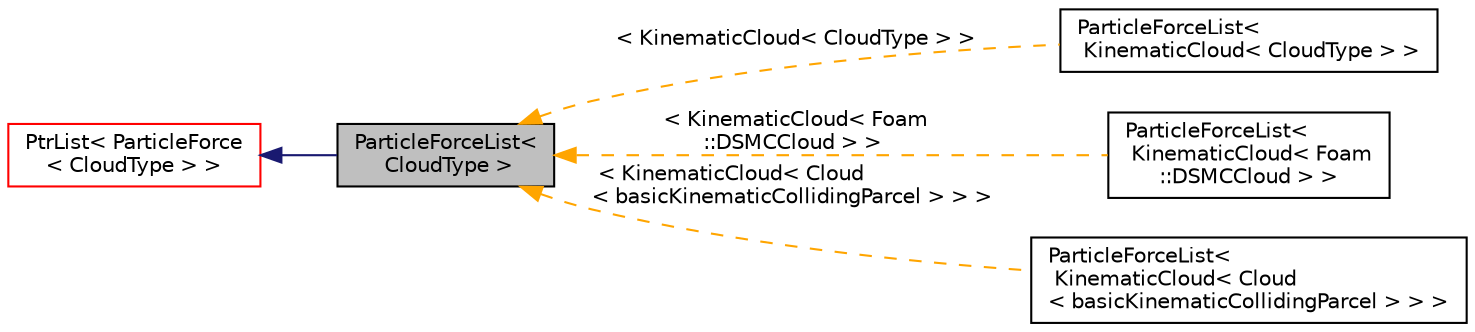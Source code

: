 digraph "ParticleForceList&lt; CloudType &gt;"
{
  bgcolor="transparent";
  edge [fontname="Helvetica",fontsize="10",labelfontname="Helvetica",labelfontsize="10"];
  node [fontname="Helvetica",fontsize="10",shape=record];
  rankdir="LR";
  Node0 [label="ParticleForceList\<\l CloudType \>",height=0.2,width=0.4,color="black", fillcolor="grey75", style="filled", fontcolor="black"];
  Node1 -> Node0 [dir="back",color="midnightblue",fontsize="10",style="solid",fontname="Helvetica"];
  Node1 [label="PtrList\< ParticleForce\l\< CloudType \> \>",height=0.2,width=0.4,color="red",URL="$a27029.html"];
  Node0 -> Node5 [dir="back",color="orange",fontsize="10",style="dashed",label=" \< KinematicCloud\< CloudType \> \>" ,fontname="Helvetica"];
  Node5 [label="ParticleForceList\<\l KinematicCloud\< CloudType \> \>",height=0.2,width=0.4,color="black",URL="$a25137.html"];
  Node0 -> Node6 [dir="back",color="orange",fontsize="10",style="dashed",label=" \< KinematicCloud\< Foam\l::DSMCCloud \> \>" ,fontname="Helvetica"];
  Node6 [label="ParticleForceList\<\l KinematicCloud\< Foam\l::DSMCCloud \> \>",height=0.2,width=0.4,color="black",URL="$a25137.html"];
  Node0 -> Node7 [dir="back",color="orange",fontsize="10",style="dashed",label=" \< KinematicCloud\< Cloud\l\< basicKinematicCollidingParcel \> \> \>" ,fontname="Helvetica"];
  Node7 [label="ParticleForceList\<\l KinematicCloud\< Cloud\l\< basicKinematicCollidingParcel \> \> \>",height=0.2,width=0.4,color="black",URL="$a25137.html"];
}
